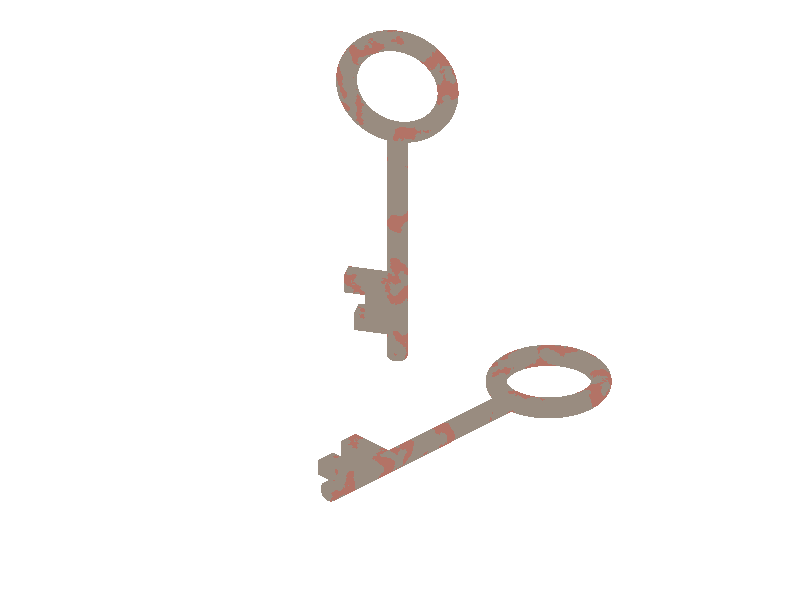 //
// PovRay scene file for a key. 
//
// Author:   Hj. Malthaner
// Email:    hansjoerg.malthaner@gmx.de
// Creation: 30-Dec-09
// Update:   30-Dec-09
//
// Web:      http://opengameart.org/users/varkalandar
//
// This file is available under the GNU general
// public license v2 or newer.
//
// http://www.gnu.org/licenses/gpl-2.0.html
//

global_settings {
	max_trace_level 35
}

#declare Cam1 = camera {
 	orthographic
	location < 2.5, 2.5*0.82, 2.5 >*1.4
	look_at < 0, 0, 0 >
}            

camera { 
	Cam1 
}          

light_source { 
	< 2.5*20, 100, 2.5*10 >
	color rgb < 1, 1, 1 > 
}

// sky sphere

sphere {
	<0,0,0>, 10000

	hollow

	pigment {
      		color rgb 1
	}
}	

#declare FM = 3.0;

#declare FLOOR = box {
	<-1*FM, -0.0, -1*FM>,
	<1*FM, -0.3, 1*FM>

	texture {
      		pigment{
                
 	           	marble
      	      		turbulence 0.7
            		scale 0.02
            
	            	// Earth/Sand
      	      		color_map {
            			[0.0 color <35/255, 30/255, 45/255>] 
                  		[0.2 color <95/255, 80/255, 50/255>] 
    	                  	[0.75 color <110/255, 95/255, 60/255>]
      	            		[0.85 color <155/255, 140/255, 80/255>]
            	      		[1.0 color <180/255, 180/255, 180/255>]
            		}
            
            		quick_color rgb 1
        	}

        	normal {
            		bumps 0.2
            		scale 0.02                
        	}

        	finish {
   			ambient 0.2
		}
	}
}


#declare T_RUSTY_IRON_METAL = material {

    texture
    {
        pigment {
                color rgb <0.56, 0.55, 0.54>
                quick_color rgb <0.6, 0.55, 0.5>
        }
        
        normal {
                bumps 0.03
                scale 0.1
        }
        
        finish {
                ambient 0.15
                diffuse 0.5
        
                specular 1.5
                roughness 0.08
                reflection 0.05
                metallic
        }
    }


    texture
    {
        pigment {
                bozo
                color_map {
                        [0.2 color rgbt <0.6, 0.55, 0.5, 1>]
                        [0.6 color rgbt <0.7, 0.45, 0.4, 0>]
                }
                         
                turbulence 1
                scale 0.3
        }
        
        normal {
                granite 0.6
                scale 0.2
        }      
    }
}


#declare KEY = union {

        torus {
                0.5, 0.1
                translate <0, 0.1, 0>
        }

        cylinder {
                <0.5, 0.1, 0>, <3-0.1*0.4, 0.1, 0>, 0.1
        }
         
        sphere {
                <0,0,0>, 0.1
                scale <0.4, 1, 1>
                translate <3-0.1*0.4, 0.1, 0>
        }
        
        
        // beard
        box {
                <2.1, 0+0.02, -0.5>
                <2.3, 0.2-0.02, 0>
        }
        box {
                <2.3, 0+0.02, -0.3>
                <2.5, 0.2-0.02, 0>
        }
        box {
                <2.5, 0+0.02, -0.4>
                <2.7, 0.2-0.02, 0>
        }
        

	material {
		T_RUSTY_IRON_METAL
	}
}



union {
	object {
		KEY
		rotate <0, 0, -90>
		rotate <0, -30, 0>
		translate <-0.5, 3, -0.5>
	}
	object {
		KEY
		translate <-1, 0, 1>
	}

	object {
		FLOOR
	}
    
	translate <0, -1, 0>
}
